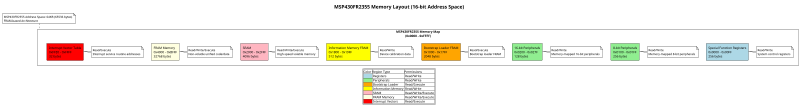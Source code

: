 @startuml memory_layout
!theme plain
title MSP430FR2355 Memory Layout (16-bit Address Space)

scale 800 width

rectangle "MSP430FR2355 Memory Map\n(0x0000 - 0xFFFF)" as MEMORY {
    
    rectangle "Special Function Registers\n0x0000 - 0x00FF\n256 bytes" as SFR #lightblue
    note right of SFR : Read/Write\nSystem control registers
    
    rectangle "8-bit Peripherals\n0x0100 - 0x01FF\n256 bytes" as PER8 #lightgreen
    note right of PER8 : Read/Write\nMemory-mapped 8-bit peripherals
    
    rectangle "16-bit Peripherals\n0x0200 - 0x027F\n128 bytes" as PER16 #lightgreen
    note right of PER16 : Read/Write\nMemory-mapped 16-bit peripherals
    
    rectangle "Bootstrap Loader FRAM\n0x1000 - 0x17FF\n2048 bytes" as BSL #orange
    note right of BSL : Read/Execute\nBootstrap loader FRAM
    
    rectangle "Information Memory FRAM\n0x1800 - 0x19FF\n512 bytes" as INFO #yellow
    note right of INFO : Read/Write\nDevice calibration data
    
    rectangle "SRAM\n0x2000 - 0x2FFF\n4096 bytes" as RAM #lightpink
    note right of RAM : Read/Write/Execute\nHigh-speed volatile memory
    
    rectangle "FRAM Memory\n0x4000 - 0xBFFF\n32768 bytes" as FRAM #lightyellow
    note right of FRAM : Read/Write/Execute\nNon-volatile unified code/data
    
    rectangle "Interrupt Vector Table\n0xFFE0 - 0xFFFF\n32 bytes" as IVT #red
    note right of IVT : Read/Execute\nInterrupt service routine addresses
}

' Add address labels
note top of MEMORY : MSP430FR2355 Address Space: 64KB (65536 bytes)\nFRAM-based Architecture

' Color legend
legend bottom
    |Color |Region Type |Permissions |
    |<#lightblue>| Registers | Read/Write |
    |<#lightgreen>| Peripherals | Read/Write |
    |<#orange>| Bootstrap Loader | Read/Execute |
    |<#yellow>| Information Memory | Read/Write |
    |<#lightpink>| SRAM | Read/Write/Execute |
    |<#lightyellow>| FRAM Memory | Read/Write/Execute |
    |<#red>| Interrupt Vectors | Read/Execute |
endlegend

@enduml